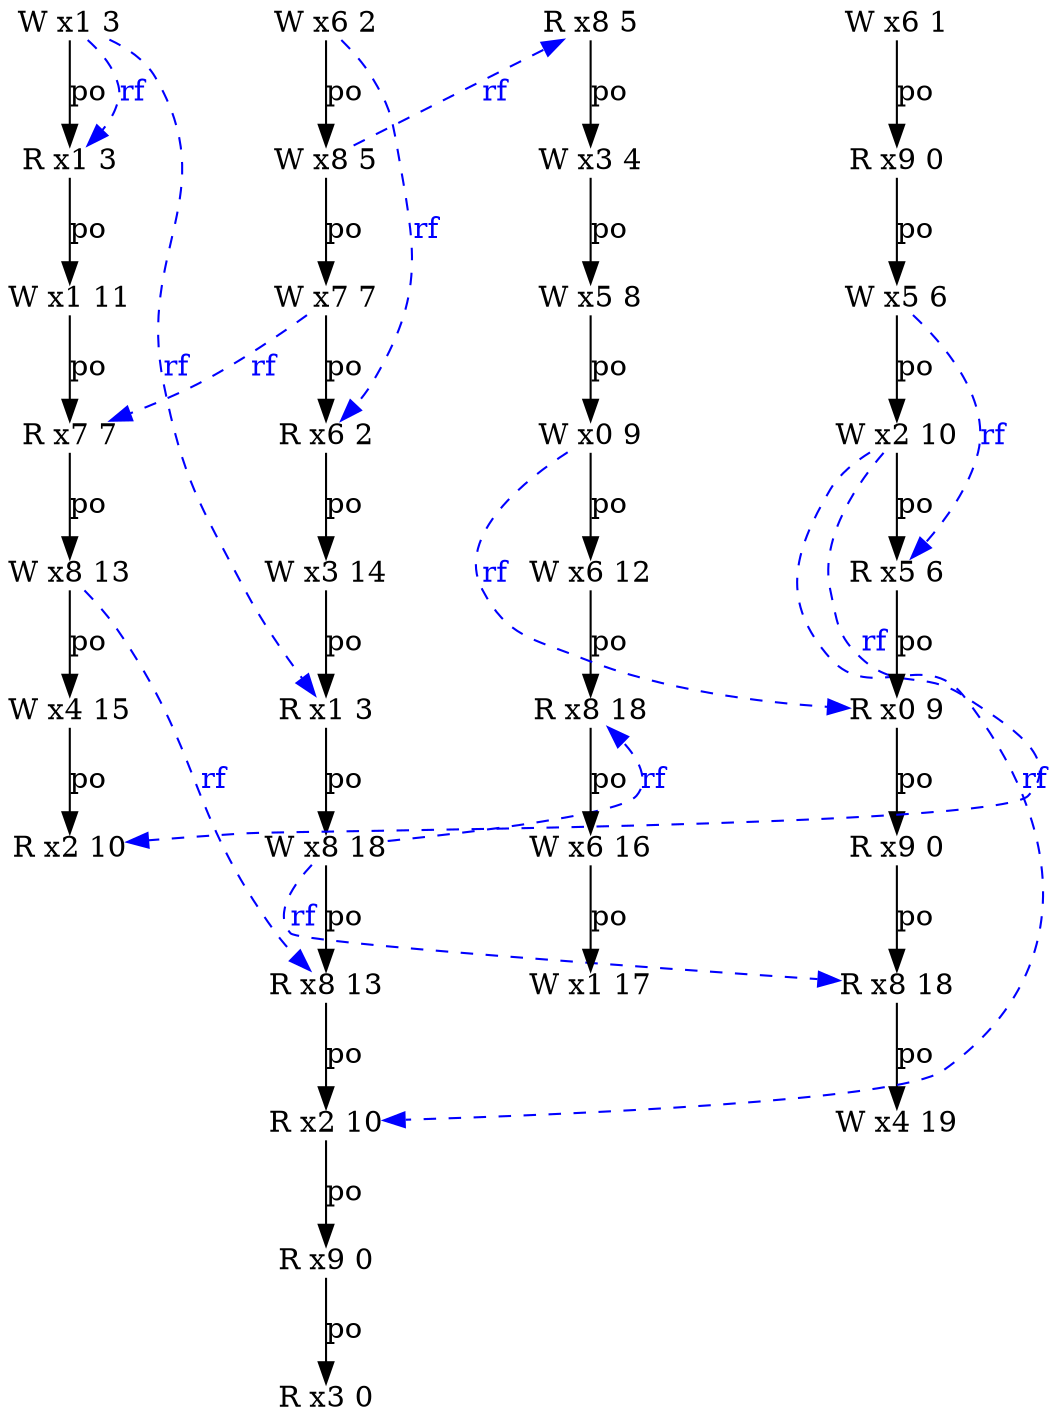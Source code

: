 digraph g {
  n3_2 [type=W,loc=5,th=3,idx=2,label="W x5 8",pos="3,-2!",shape=plain];
  n2_4 [type=W,loc=8,th=2,idx=4,label="W x8 13",pos="2,-4!",shape=plain];
  n2_3 [type=R,loc=7,th=2,idx=3,label="R x7 7",pos="2,-3!",shape=plain];
  n0_6 [type=R,loc=9,th=0,idx=6,label="R x9 0",pos="0,-6!",shape=plain];
  n3_7 [type=W,loc=1,th=3,idx=7,label="W x1 17",pos="3,-7!",shape=plain];
  n3_1 [type=W,loc=3,th=3,idx=1,label="W x3 4",pos="3,-1!",shape=plain];
  n2_5 [type=W,loc=4,th=2,idx=5,label="W x4 15",pos="2,-5!",shape=plain];
  n1_9 [type=R,loc=9,th=1,idx=9,label="R x9 0",pos="1,-9!",shape=plain];
  n1_6 [type=W,loc=8,th=1,idx=6,label="W x8 18",pos="1,-6!",shape=plain];
  n1_1 [type=W,loc=8,th=1,idx=1,label="W x8 5",pos="1,-1!",shape=plain];
  n1_4 [type=W,loc=3,th=1,idx=4,label="W x3 14",pos="1,-4!",shape=plain];
  n3_6 [type=W,loc=6,th=3,idx=6,label="W x6 16",pos="3,-6!",shape=plain];
  n3_5 [type=R,loc=8,th=3,idx=5,label="R x8 18",pos="3,-5!",shape=plain];
  n1_8 [type=R,loc=2,th=1,idx=8,label="R x2 10",pos="1,-8!",shape=plain];
  n0_7 [type=R,loc=8,th=0,idx=7,label="R x8 18",pos="0,-7!",shape=plain];
  n0_5 [type=R,loc=0,th=0,idx=5,label="R x0 9",pos="0,-5!",shape=plain];
  n0_1 [type=R,loc=9,th=0,idx=1,label="R x9 0",pos="0,-1!",shape=plain];
  n2_1 [type=R,loc=1,th=2,idx=1,label="R x1 3",pos="2,-1!",shape=plain];
  n1_5 [type=R,loc=1,th=1,idx=5,label="R x1 3",pos="1,-5!",shape=plain];
  n3_0 [type=R,loc=8,th=3,idx=0,label="R x8 5",pos="3,0!",shape=plain];
  n0_2 [type=W,loc=5,th=0,idx=2,label="W x5 6",pos="0,-2!",shape=plain];
  n2_2 [type=W,loc=1,th=2,idx=2,label="W x1 11",pos="2,-2!",shape=plain];
  n1_7 [type=R,loc=8,th=1,idx=7,label="R x8 13",pos="1,-7!",shape=plain];
  n3_4 [type=W,loc=6,th=3,idx=4,label="W x6 12",pos="3,-4!",shape=plain];
  n0_3 [type=W,loc=2,th=0,idx=3,label="W x2 10",pos="0,-3!",shape=plain];
  n3_3 [type=W,loc=0,th=3,idx=3,label="W x0 9",pos="3,-3!",shape=plain];
  n1_10 [type=R,loc=3,th=1,idx=10,label="R x3 0",pos="1,-10!",shape=plain];
  n0_0 [type=W,loc=6,th=0,idx=0,label="W x6 1",pos="0,0!",shape=plain];
  n0_8 [type=W,loc=4,th=0,idx=8,label="W x4 19",pos="0,-8!",shape=plain];
  n2_0 [type=W,loc=1,th=2,idx=0,label="W x1 3",pos="2,0!",shape=plain];
  n2_6 [type=R,loc=2,th=2,idx=6,label="R x2 10",pos="2,-6!",shape=plain];
  n1_0 [type=W,loc=6,th=1,idx=0,label="W x6 2",pos="1,0!",shape=plain];
  n0_4 [type=R,loc=5,th=0,idx=4,label="R x5 6",pos="0,-4!",shape=plain];
  n1_2 [type=W,loc=7,th=1,idx=2,label="W x7 7",pos="1,-2!",shape=plain];
  n1_3 [type=R,loc=6,th=1,idx=3,label="R x6 2",pos="1,-3!",shape=plain];
  n1_7 -> n1_8 [label="po"];
  n0_6 -> n0_7 [label="po"];
  n3_1 -> n3_2 [label="po"];
  n0_3 -> n0_4 [label="po"];
  n2_5 -> n2_6 [label="po"];
  n1_9 -> n1_10 [label="po"];
  n0_7 -> n0_8 [label="po"];
  n1_4 -> n1_5 [label="po"];
  n1_6 -> n1_7 [label="po"];
  n3_3 -> n3_4 [label="po"];
  n0_1 -> n0_2 [label="po"];
  n0_5 -> n0_6 [label="po"];
  n3_2 -> n3_3 [label="po"];
  n3_4 -> n3_5 [label="po"];
  n3_5 -> n3_6 [label="po"];
  n2_4 -> n2_5 [label="po"];
  n1_2 -> n1_3 [label="po"];
  n1_1 -> n1_2 [label="po"];
  n0_2 -> n0_3 [label="po"];
  n2_1 -> n2_2 [label="po"];
  n0_4 -> n0_5 [label="po"];
  n1_0 -> n1_1 [label="po"];
  n0_0 -> n0_1 [label="po"];
  n2_2 -> n2_3 [label="po"];
  n1_3 -> n1_4 [label="po"];
  n3_0 -> n3_1 [label="po"];
  n3_6 -> n3_7 [label="po"];
  n1_5 -> n1_6 [label="po"];
  n1_8 -> n1_9 [label="po"];
  n2_0 -> n2_1 [label="po"];
  n2_3 -> n2_4 [label="po"];
  n3_3 -> n0_5 [from_th=3,to_th=0,from_idx=3,to_idx=5,constraint=false,style=dashed,label="rf",fontcolor=blue,color=blue];
  n1_6 -> n0_7 [from_th=1,to_th=0,from_idx=6,to_idx=7,constraint=false,style=dashed,label="rf",fontcolor=blue,color=blue];
  n1_6 -> n3_5 [from_th=1,to_th=3,from_idx=6,to_idx=5,constraint=false,style=dashed,label="rf",fontcolor=blue,color=blue];
  n1_0 -> n1_3 [from_th=1,to_th=1,from_idx=0,to_idx=3,constraint=false,style=dashed,label="rf",fontcolor=blue,color=blue];
  n1_2 -> n2_3 [from_th=1,to_th=2,from_idx=2,to_idx=3,constraint=false,style=dashed,label="rf",fontcolor=blue,color=blue];
  n2_4 -> n1_7 [from_th=2,to_th=1,from_idx=4,to_idx=7,constraint=false,style=dashed,label="rf",fontcolor=blue,color=blue];
  n0_3 -> n2_6 [from_th=0,to_th=2,from_idx=3,to_idx=6,constraint=false,style=dashed,label="rf",fontcolor=blue,color=blue];
  n1_1 -> n3_0 [from_th=1,to_th=3,from_idx=1,to_idx=0,constraint=false,style=dashed,label="rf",fontcolor=blue,color=blue];
  n2_0 -> n2_1 [from_th=2,to_th=2,from_idx=0,to_idx=1,constraint=false,style=dashed,label="rf",fontcolor=blue,color=blue];
  n0_3 -> n1_8 [from_th=0,to_th=1,from_idx=3,to_idx=8,constraint=false,style=dashed,label="rf",fontcolor=blue,color=blue];
  n2_0 -> n1_5 [from_th=2,to_th=1,from_idx=0,to_idx=5,constraint=false,style=dashed,label="rf",fontcolor=blue,color=blue];
  n0_2 -> n0_4 [from_th=0,to_th=0,from_idx=2,to_idx=4,constraint=false,style=dashed,label="rf",fontcolor=blue,color=blue];
}
